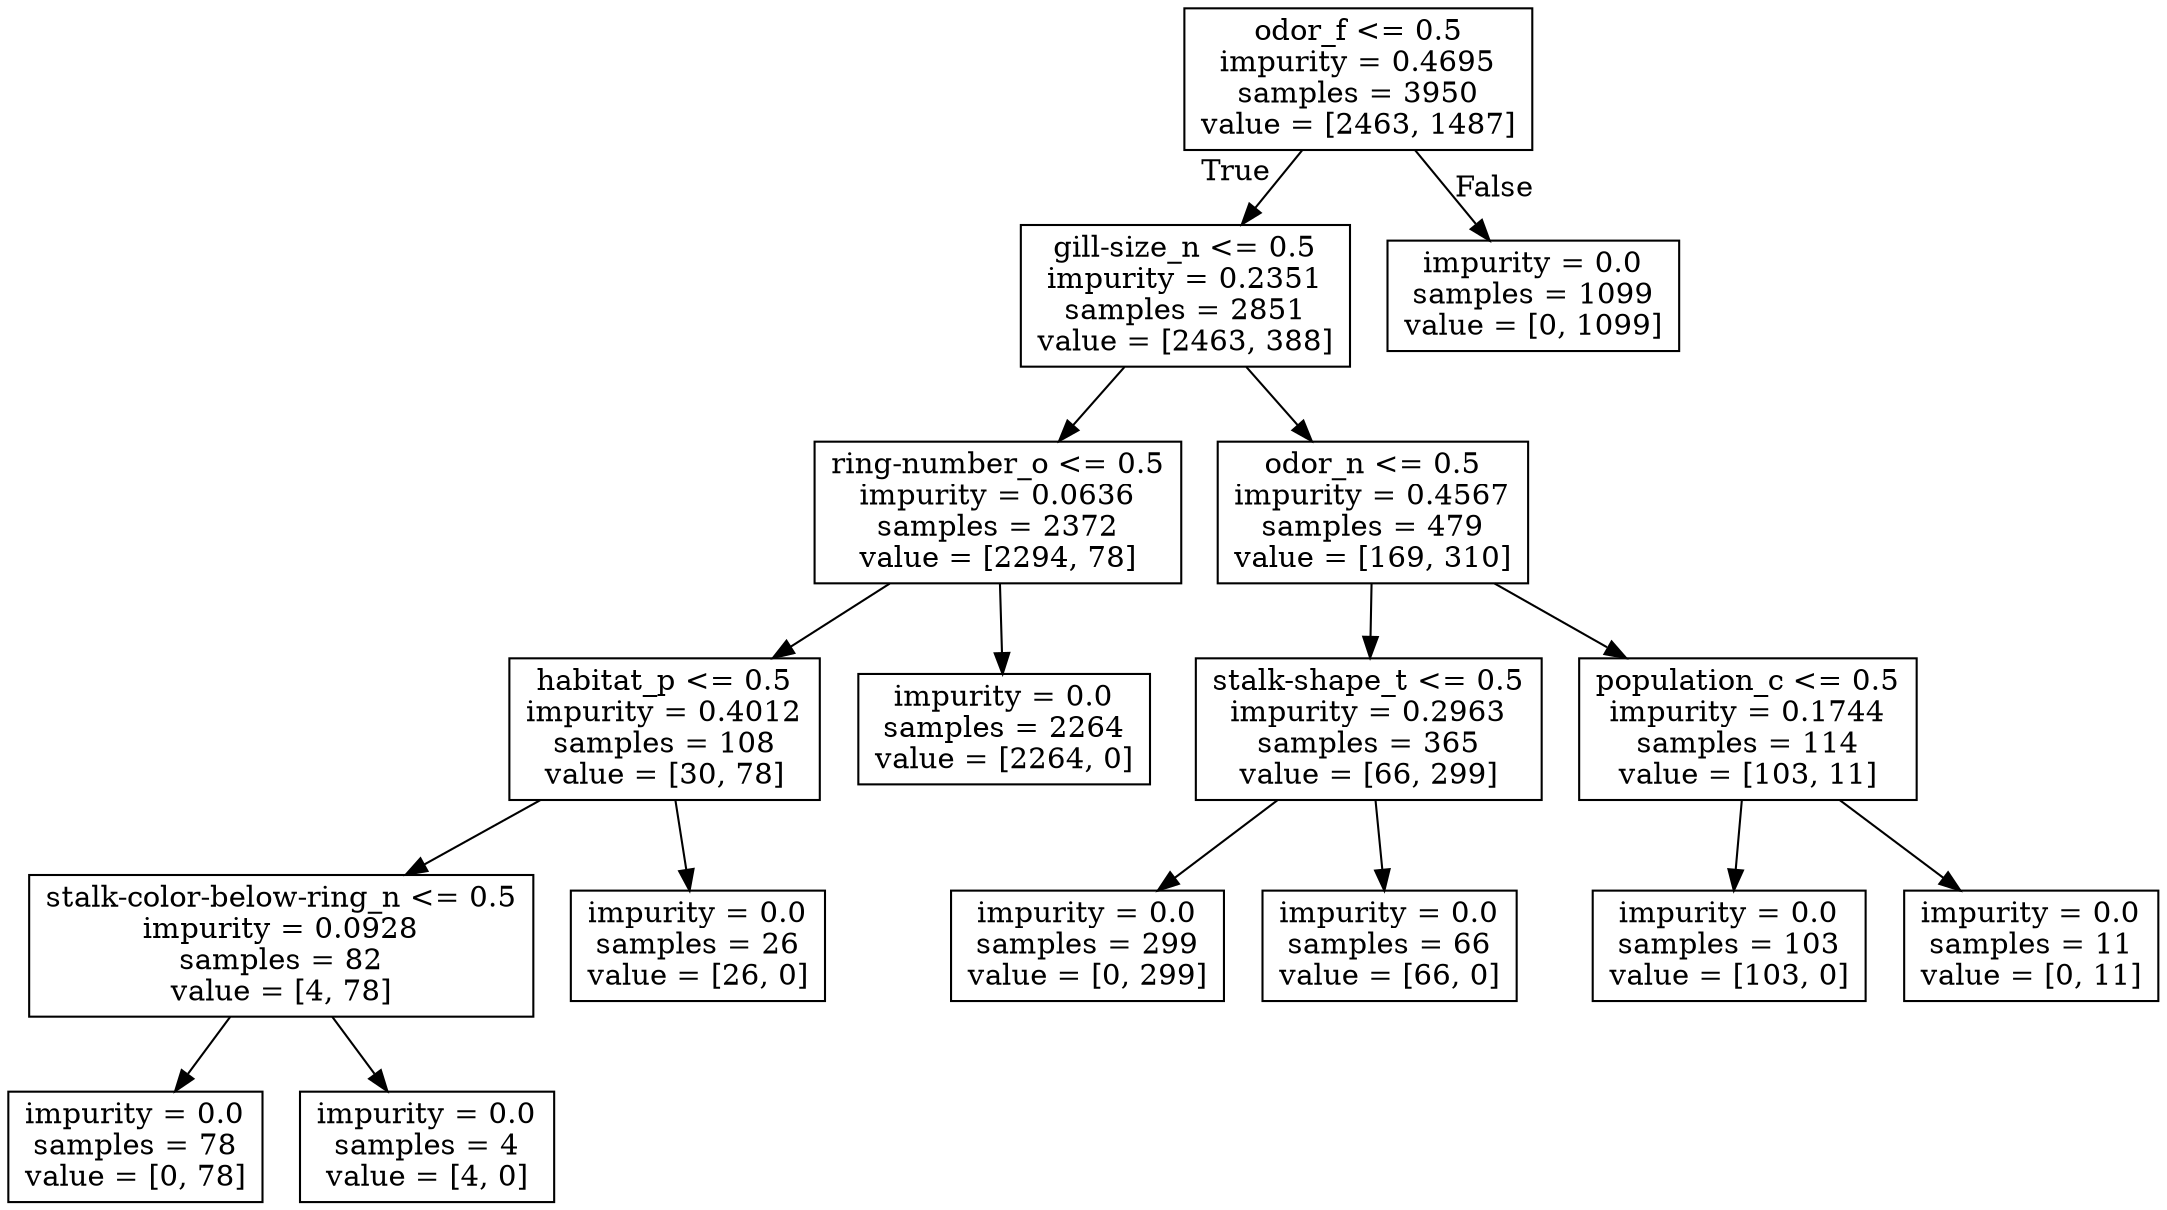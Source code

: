 digraph Tree {
node [shape=box] ;
0 [label="odor_f <= 0.5\nimpurity = 0.4695\nsamples = 3950\nvalue = [2463, 1487]"] ;
1 [label="gill-size_n <= 0.5\nimpurity = 0.2351\nsamples = 2851\nvalue = [2463, 388]"] ;
0 -> 1 [labeldistance=2.5, labelangle=45, headlabel="True"] ;
2 [label="ring-number_o <= 0.5\nimpurity = 0.0636\nsamples = 2372\nvalue = [2294, 78]"] ;
1 -> 2 ;
3 [label="habitat_p <= 0.5\nimpurity = 0.4012\nsamples = 108\nvalue = [30, 78]"] ;
2 -> 3 ;
4 [label="stalk-color-below-ring_n <= 0.5\nimpurity = 0.0928\nsamples = 82\nvalue = [4, 78]"] ;
3 -> 4 ;
5 [label="impurity = 0.0\nsamples = 78\nvalue = [0, 78]"] ;
4 -> 5 ;
6 [label="impurity = 0.0\nsamples = 4\nvalue = [4, 0]"] ;
4 -> 6 ;
7 [label="impurity = 0.0\nsamples = 26\nvalue = [26, 0]"] ;
3 -> 7 ;
8 [label="impurity = 0.0\nsamples = 2264\nvalue = [2264, 0]"] ;
2 -> 8 ;
9 [label="odor_n <= 0.5\nimpurity = 0.4567\nsamples = 479\nvalue = [169, 310]"] ;
1 -> 9 ;
10 [label="stalk-shape_t <= 0.5\nimpurity = 0.2963\nsamples = 365\nvalue = [66, 299]"] ;
9 -> 10 ;
11 [label="impurity = 0.0\nsamples = 299\nvalue = [0, 299]"] ;
10 -> 11 ;
12 [label="impurity = 0.0\nsamples = 66\nvalue = [66, 0]"] ;
10 -> 12 ;
13 [label="population_c <= 0.5\nimpurity = 0.1744\nsamples = 114\nvalue = [103, 11]"] ;
9 -> 13 ;
14 [label="impurity = 0.0\nsamples = 103\nvalue = [103, 0]"] ;
13 -> 14 ;
15 [label="impurity = 0.0\nsamples = 11\nvalue = [0, 11]"] ;
13 -> 15 ;
16 [label="impurity = 0.0\nsamples = 1099\nvalue = [0, 1099]"] ;
0 -> 16 [labeldistance=2.5, labelangle=-45, headlabel="False"] ;
}